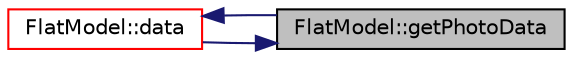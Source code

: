 digraph "FlatModel::getPhotoData"
{
 // LATEX_PDF_SIZE
  edge [fontname="Helvetica",fontsize="10",labelfontname="Helvetica",labelfontsize="10"];
  node [fontname="Helvetica",fontsize="10",shape=record];
  rankdir="RL";
  Node1 [label="FlatModel::getPhotoData",height=0.2,width=0.4,color="black", fillcolor="grey75", style="filled", fontcolor="black",tooltip=" "];
  Node1 -> Node2 [dir="back",color="midnightblue",fontsize="10",style="solid",fontname="Helvetica"];
  Node2 [label="FlatModel::data",height=0.2,width=0.4,color="red", fillcolor="white", style="filled",URL="$class_flat_model.html#a2fc0d267fad3b42f6696fed5e392d443",tooltip=" "];
  Node2 -> Node1 [dir="back",color="midnightblue",fontsize="10",style="solid",fontname="Helvetica"];
}
